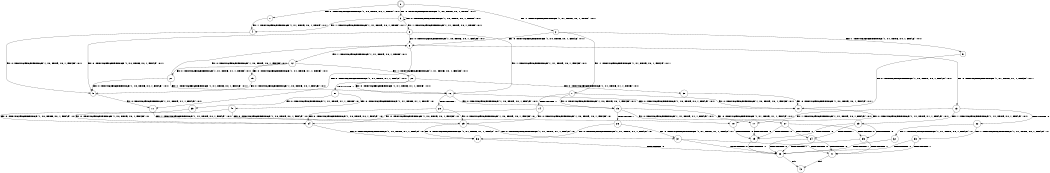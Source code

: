 digraph BCG {
size = "7, 10.5";
center = TRUE;
node [shape = circle];
0 [peripheries = 2];
0 -> 1 [label = "EX !0 !ATOMIC_EXCH_BRANCH (1, +0, TRUE, +0, 1, TRUE) !:0:1:"];
0 -> 2 [label = "EX !1 !ATOMIC_EXCH_BRANCH (1, +1, TRUE, +0, 1, TRUE) !:0:1:"];
0 -> 3 [label = "EX !0 !ATOMIC_EXCH_BRANCH (1, +0, TRUE, +0, 1, TRUE) !:0:1:"];
1 -> 4 [label = "EX !1 !ATOMIC_EXCH_BRANCH (1, +1, TRUE, +0, 1, TRUE) !:0:1:"];
2 -> 5 [label = "EX !1 !ATOMIC_EXCH_BRANCH (1, +1, TRUE, +0, 1, FALSE) !:0:1:"];
2 -> 6 [label = "EX !0 !ATOMIC_EXCH_BRANCH (1, +0, TRUE, +0, 1, FALSE) !:0:1:"];
2 -> 7 [label = "EX !1 !ATOMIC_EXCH_BRANCH (1, +1, TRUE, +0, 1, FALSE) !:0:1:"];
3 -> 4 [label = "EX !1 !ATOMIC_EXCH_BRANCH (1, +1, TRUE, +0, 1, TRUE) !:0:1:"];
3 -> 8 [label = "EX !1 !ATOMIC_EXCH_BRANCH (1, +1, TRUE, +0, 1, TRUE) !:0:1:"];
3 -> 3 [label = "EX !0 !ATOMIC_EXCH_BRANCH (1, +0, TRUE, +0, 1, TRUE) !:0:1:"];
4 -> 9 [label = "EX !0 !ATOMIC_EXCH_BRANCH (1, +0, TRUE, +0, 1, FALSE) !:0:1:"];
5 -> 10 [label = "EX !0 !ATOMIC_EXCH_BRANCH (1, +0, TRUE, +0, 1, FALSE) !:0:1:"];
6 -> 11 [label = "EX !0 !ATOMIC_EXCH_BRANCH (1, +1, TRUE, +1, 1, FALSE) !:0:1:"];
6 -> 12 [label = "EX !1 !ATOMIC_EXCH_BRANCH (1, +1, TRUE, +0, 1, TRUE) !:0:1:"];
6 -> 13 [label = "EX !0 !ATOMIC_EXCH_BRANCH (1, +1, TRUE, +1, 1, FALSE) !:0:1:"];
7 -> 10 [label = "EX !0 !ATOMIC_EXCH_BRANCH (1, +0, TRUE, +0, 1, FALSE) !:0:1:"];
7 -> 14 [label = "TERMINATE !1"];
7 -> 15 [label = "EX !0 !ATOMIC_EXCH_BRANCH (1, +0, TRUE, +0, 1, FALSE) !:0:1:"];
8 -> 9 [label = "EX !0 !ATOMIC_EXCH_BRANCH (1, +0, TRUE, +0, 1, FALSE) !:0:1:"];
8 -> 16 [label = "EX !1 !ATOMIC_EXCH_BRANCH (1, +1, TRUE, +0, 1, FALSE) !:0:1:"];
8 -> 6 [label = "EX !0 !ATOMIC_EXCH_BRANCH (1, +0, TRUE, +0, 1, FALSE) !:0:1:"];
9 -> 11 [label = "EX !0 !ATOMIC_EXCH_BRANCH (1, +1, TRUE, +1, 1, FALSE) !:0:1:"];
10 -> 17 [label = "EX !0 !ATOMIC_EXCH_BRANCH (1, +1, TRUE, +1, 1, FALSE) !:0:1:"];
11 -> 18 [label = "EX !1 !ATOMIC_EXCH_BRANCH (1, +1, TRUE, +0, 1, FALSE) !:0:1:"];
12 -> 19 [label = "EX !0 !ATOMIC_EXCH_BRANCH (1, +1, TRUE, +1, 1, TRUE) !:0:1:"];
12 -> 20 [label = "EX !1 !ATOMIC_EXCH_BRANCH (1, +1, TRUE, +0, 1, FALSE) !:0:1:"];
12 -> 21 [label = "EX !0 !ATOMIC_EXCH_BRANCH (1, +1, TRUE, +1, 1, TRUE) !:0:1:"];
13 -> 18 [label = "EX !1 !ATOMIC_EXCH_BRANCH (1, +1, TRUE, +0, 1, FALSE) !:0:1:"];
13 -> 22 [label = "TERMINATE !0"];
13 -> 23 [label = "EX !1 !ATOMIC_EXCH_BRANCH (1, +1, TRUE, +0, 1, FALSE) !:0:1:"];
14 -> 24 [label = "EX !0 !ATOMIC_EXCH_BRANCH (1, +0, TRUE, +0, 1, FALSE) !:0:"];
14 -> 25 [label = "EX !0 !ATOMIC_EXCH_BRANCH (1, +0, TRUE, +0, 1, FALSE) !:0:"];
15 -> 17 [label = "EX !0 !ATOMIC_EXCH_BRANCH (1, +1, TRUE, +1, 1, FALSE) !:0:1:"];
15 -> 26 [label = "TERMINATE !1"];
15 -> 27 [label = "EX !0 !ATOMIC_EXCH_BRANCH (1, +1, TRUE, +1, 1, FALSE) !:0:1:"];
16 -> 10 [label = "EX !0 !ATOMIC_EXCH_BRANCH (1, +0, TRUE, +0, 1, FALSE) !:0:1:"];
16 -> 28 [label = "TERMINATE !1"];
16 -> 15 [label = "EX !0 !ATOMIC_EXCH_BRANCH (1, +0, TRUE, +0, 1, FALSE) !:0:1:"];
17 -> 29 [label = "TERMINATE !0"];
18 -> 29 [label = "TERMINATE !0"];
19 -> 9 [label = "EX !0 !ATOMIC_EXCH_BRANCH (1, +0, TRUE, +0, 1, FALSE) !:0:1:"];
20 -> 30 [label = "EX !0 !ATOMIC_EXCH_BRANCH (1, +1, TRUE, +1, 1, TRUE) !:0:1:"];
20 -> 31 [label = "TERMINATE !1"];
20 -> 16 [label = "EX !0 !ATOMIC_EXCH_BRANCH (1, +1, TRUE, +1, 1, TRUE) !:0:1:"];
21 -> 9 [label = "EX !0 !ATOMIC_EXCH_BRANCH (1, +0, TRUE, +0, 1, FALSE) !:0:1:"];
21 -> 16 [label = "EX !1 !ATOMIC_EXCH_BRANCH (1, +1, TRUE, +0, 1, FALSE) !:0:1:"];
21 -> 6 [label = "EX !0 !ATOMIC_EXCH_BRANCH (1, +0, TRUE, +0, 1, FALSE) !:0:1:"];
22 -> 32 [label = "EX !1 !ATOMIC_EXCH_BRANCH (1, +1, TRUE, +0, 1, FALSE) !:1:"];
22 -> 33 [label = "EX !1 !ATOMIC_EXCH_BRANCH (1, +1, TRUE, +0, 1, FALSE) !:1:"];
23 -> 29 [label = "TERMINATE !0"];
23 -> 34 [label = "TERMINATE !1"];
23 -> 35 [label = "TERMINATE !0"];
24 -> 36 [label = "EX !0 !ATOMIC_EXCH_BRANCH (1, +1, TRUE, +1, 1, FALSE) !:0:"];
25 -> 36 [label = "EX !0 !ATOMIC_EXCH_BRANCH (1, +1, TRUE, +1, 1, FALSE) !:0:"];
25 -> 37 [label = "EX !0 !ATOMIC_EXCH_BRANCH (1, +1, TRUE, +1, 1, FALSE) !:0:"];
26 -> 36 [label = "EX !0 !ATOMIC_EXCH_BRANCH (1, +1, TRUE, +1, 1, FALSE) !:0:"];
26 -> 37 [label = "EX !0 !ATOMIC_EXCH_BRANCH (1, +1, TRUE, +1, 1, FALSE) !:0:"];
27 -> 29 [label = "TERMINATE !0"];
27 -> 34 [label = "TERMINATE !1"];
27 -> 35 [label = "TERMINATE !0"];
28 -> 24 [label = "EX !0 !ATOMIC_EXCH_BRANCH (1, +0, TRUE, +0, 1, FALSE) !:0:"];
28 -> 25 [label = "EX !0 !ATOMIC_EXCH_BRANCH (1, +0, TRUE, +0, 1, FALSE) !:0:"];
29 -> 38 [label = "TERMINATE !1"];
30 -> 10 [label = "EX !0 !ATOMIC_EXCH_BRANCH (1, +0, TRUE, +0, 1, FALSE) !:0:1:"];
31 -> 39 [label = "EX !0 !ATOMIC_EXCH_BRANCH (1, +1, TRUE, +1, 1, TRUE) !:0:"];
31 -> 40 [label = "EX !0 !ATOMIC_EXCH_BRANCH (1, +1, TRUE, +1, 1, TRUE) !:0:"];
32 -> 38 [label = "TERMINATE !1"];
33 -> 38 [label = "TERMINATE !1"];
33 -> 41 [label = "TERMINATE !1"];
34 -> 38 [label = "TERMINATE !0"];
34 -> 41 [label = "TERMINATE !0"];
35 -> 38 [label = "TERMINATE !1"];
35 -> 41 [label = "TERMINATE !1"];
36 -> 38 [label = "TERMINATE !0"];
37 -> 38 [label = "TERMINATE !0"];
37 -> 41 [label = "TERMINATE !0"];
38 -> 42 [label = "exit"];
39 -> 24 [label = "EX !0 !ATOMIC_EXCH_BRANCH (1, +0, TRUE, +0, 1, FALSE) !:0:"];
40 -> 24 [label = "EX !0 !ATOMIC_EXCH_BRANCH (1, +0, TRUE, +0, 1, FALSE) !:0:"];
40 -> 25 [label = "EX !0 !ATOMIC_EXCH_BRANCH (1, +0, TRUE, +0, 1, FALSE) !:0:"];
41 -> 42 [label = "exit"];
}
